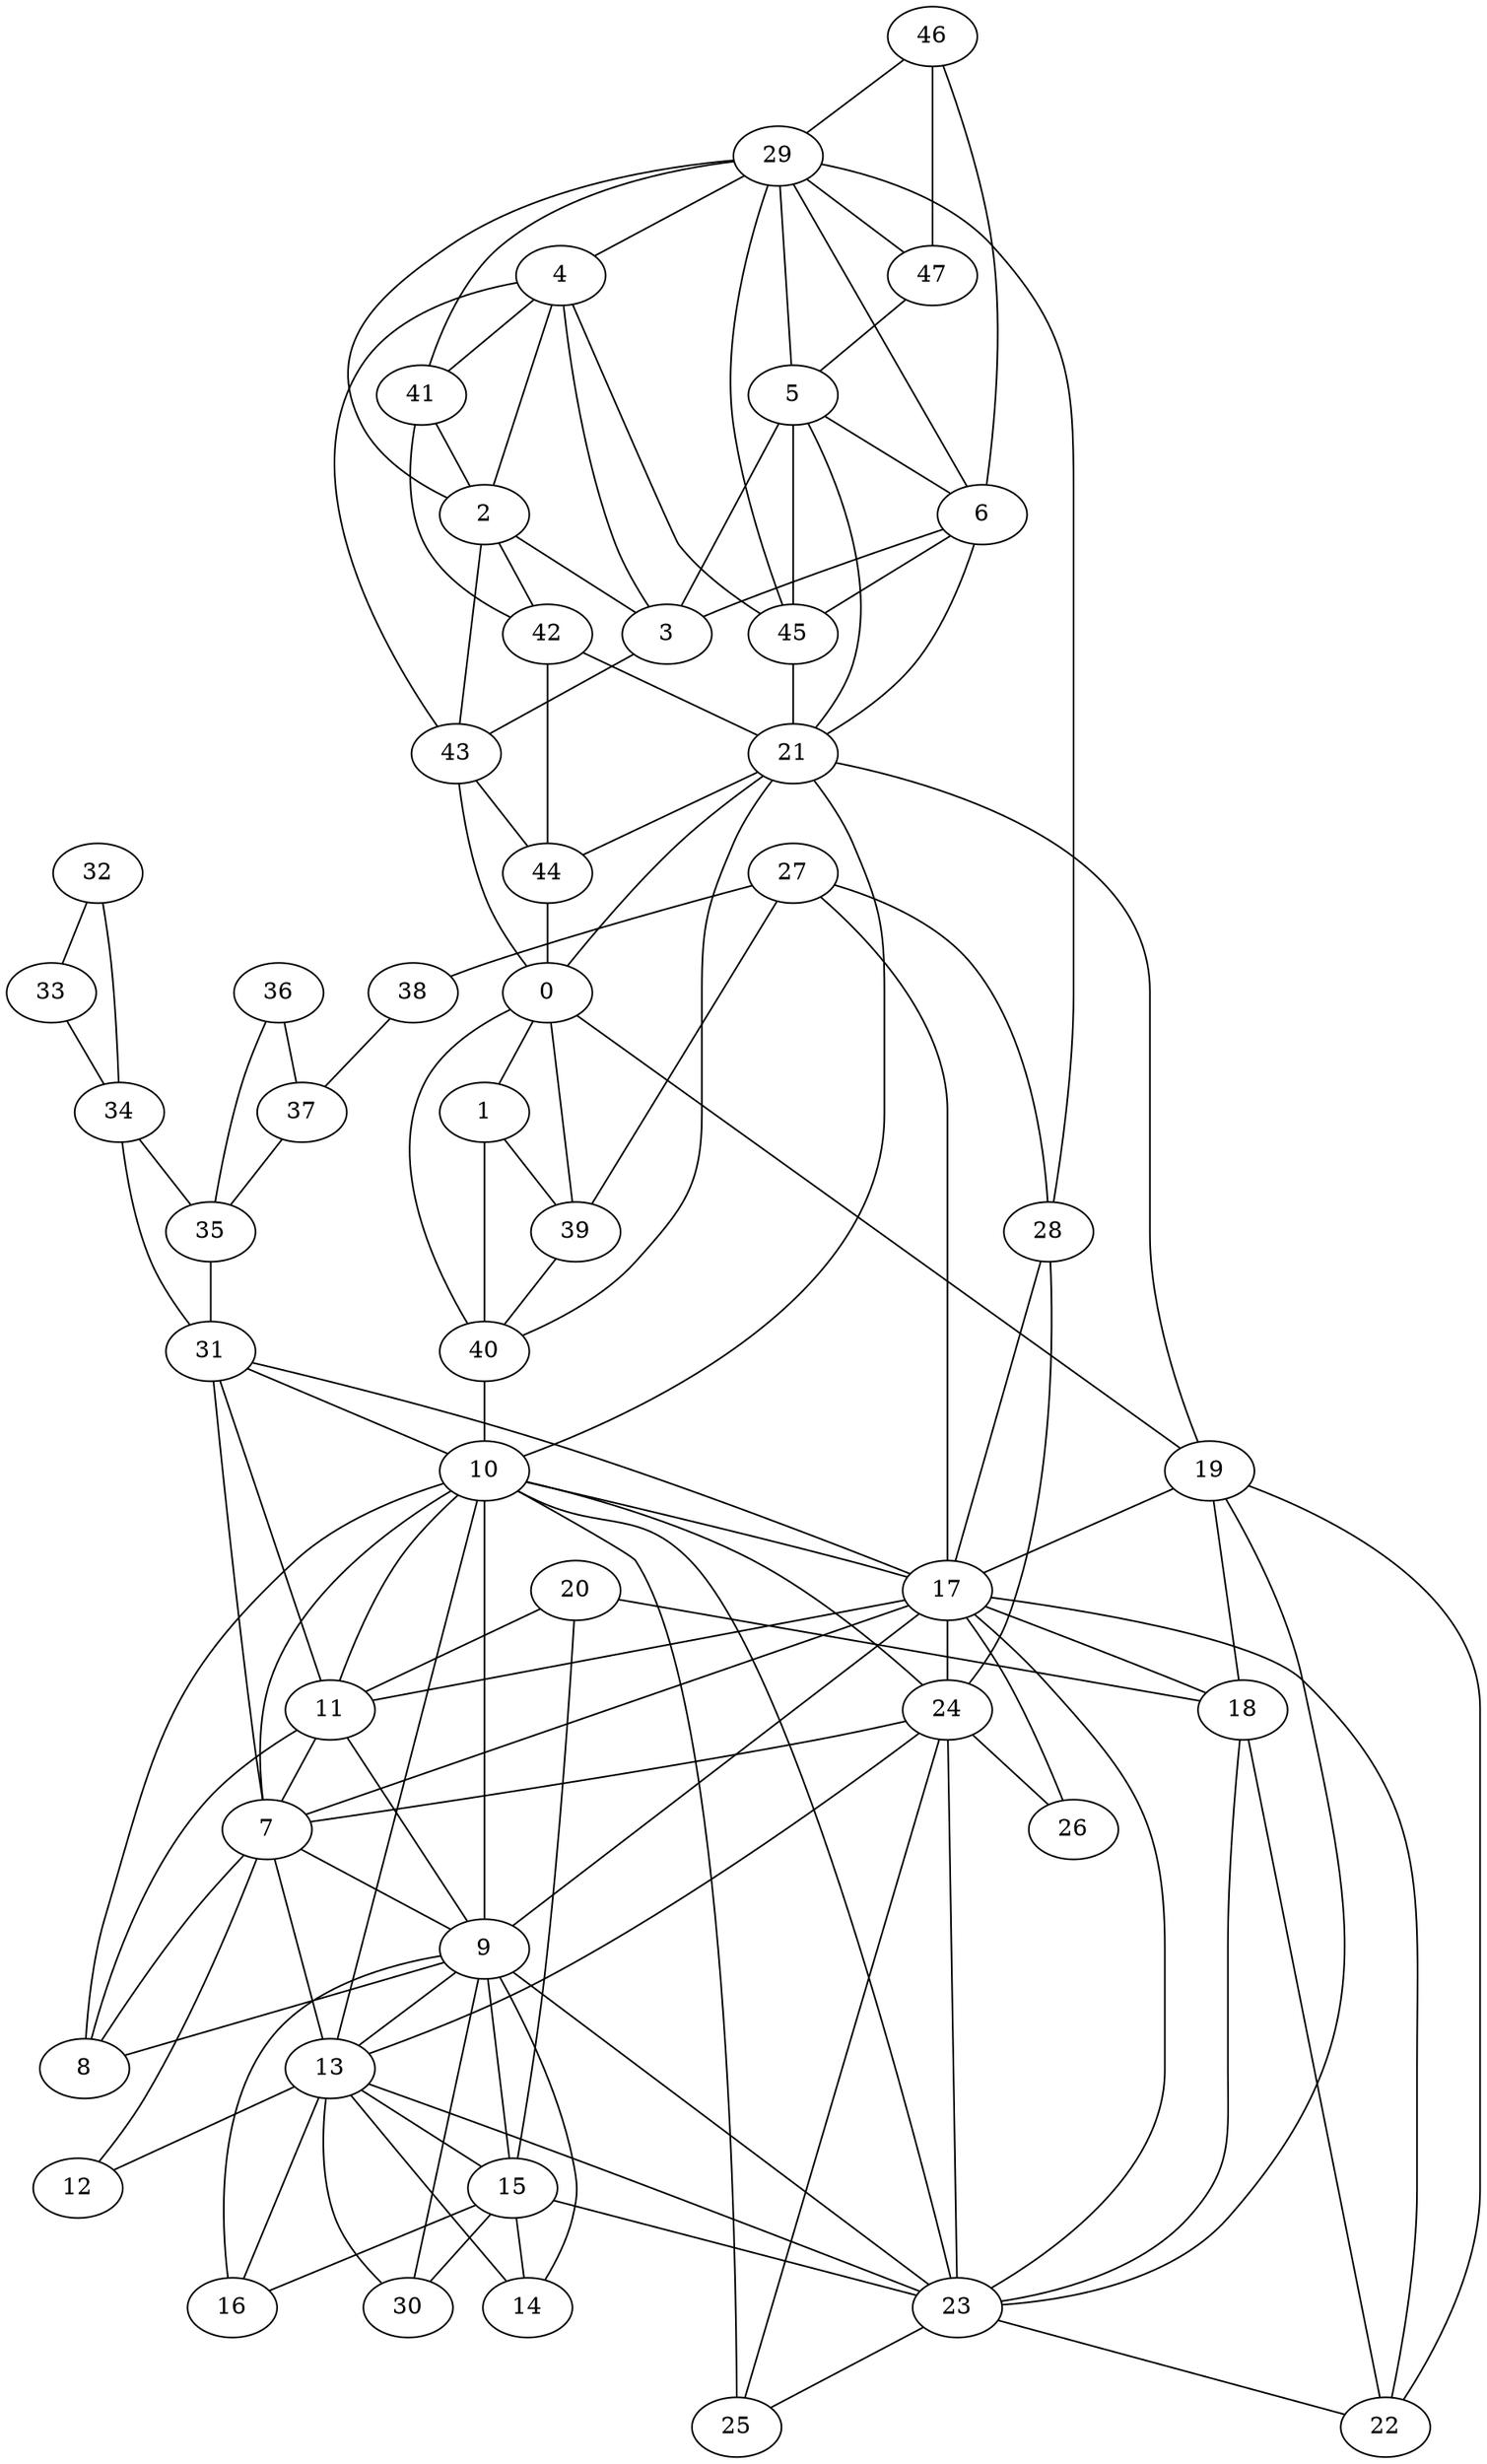 graph G {
0;
1;
2;
3;
4;
5;
6;
7;
8;
9;
10;
11;
12;
13;
14;
15;
16;
17;
18;
19;
20;
21;
22;
23;
24;
25;
26;
27;
28;
29;
30;
31;
32;
33;
34;
35;
36;
37;
38;
39;
40;
41;
42;
43;
44;
45;
46;
47;
0--1 ;
2--3 ;
4--3 ;
5--3 ;
6--3 ;
7--8 ;
9--8 ;
10--8 ;
11--8 ;
7--12 ;
13--12 ;
9--14 ;
13--14 ;
15--14 ;
9--16 ;
13--16 ;
15--16 ;
17--18 ;
19--18 ;
20--18 ;
21--19 ;
0--19 ;
19--22 ;
17--22 ;
18--22 ;
23--22 ;
24--23 ;
10--23 ;
18--23 ;
17--23 ;
19--23 ;
9--23 ;
13--23 ;
15--23 ;
10--25 ;
24--25 ;
23--25 ;
17--26 ;
24--26 ;
27--28 ;
29--28 ;
17--24 ;
10--24 ;
28--24 ;
9--13 ;
10--13 ;
24--13 ;
7--13 ;
9--30 ;
13--30 ;
15--30 ;
13--15 ;
9--15 ;
20--15 ;
17--11 ;
31--11 ;
10--11 ;
20--11 ;
24--7 ;
31--7 ;
10--7 ;
17--7 ;
11--7 ;
32--33 ;
32--34 ;
33--34 ;
34--31 ;
35--31 ;
34--35 ;
36--35 ;
37--35 ;
36--37 ;
38--37 ;
27--38 ;
1--39 ;
0--39 ;
27--39 ;
10--17 ;
31--17 ;
19--17 ;
27--17 ;
28--17 ;
11--9 ;
10--9 ;
17--9 ;
7--9 ;
31--10 ;
40--10 ;
21--10 ;
4--41 ;
29--41 ;
2--42 ;
41--42 ;
43--44 ;
42--44 ;
21--44 ;
6--45 ;
5--45 ;
29--45 ;
4--45 ;
42--21 ;
5--21 ;
6--21 ;
45--21 ;
5--6 ;
46--6 ;
29--6 ;
29--47 ;
46--47 ;
29--5 ;
47--5 ;
46--29 ;
29--2 ;
4--2 ;
41--2 ;
29--4 ;
4--43 ;
2--43 ;
3--43 ;
21--0 ;
43--0 ;
44--0 ;
21--40 ;
0--40 ;
1--40 ;
39--40 ;
}
